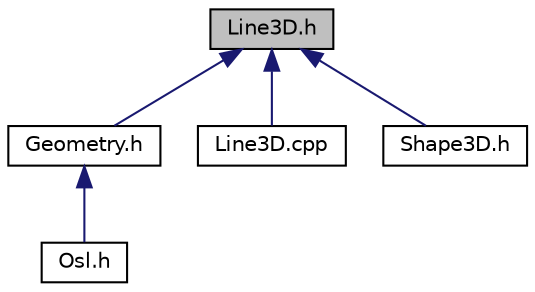 digraph "Line3D.h"
{
 // LATEX_PDF_SIZE
  edge [fontname="Helvetica",fontsize="10",labelfontname="Helvetica",labelfontsize="10"];
  node [fontname="Helvetica",fontsize="10",shape=record];
  Node1 [label="Line3D.h",height=0.2,width=0.4,color="black", fillcolor="grey75", style="filled", fontcolor="black",tooltip="Header file of Osl::Geometry::Shape3D::Line3D class."];
  Node1 -> Node2 [dir="back",color="midnightblue",fontsize="10",style="solid",fontname="Helvetica"];
  Node2 [label="Geometry.h",height=0.2,width=0.4,color="black", fillcolor="white", style="filled",URL="$Geometry_8h.html",tooltip="Header file for Osl::Geometry namespace."];
  Node2 -> Node3 [dir="back",color="midnightblue",fontsize="10",style="solid",fontname="Helvetica"];
  Node3 [label="Osl.h",height=0.2,width=0.4,color="black", fillcolor="white", style="filled",URL="$Osl_8h.html",tooltip="Header file for the Osl library."];
  Node1 -> Node4 [dir="back",color="midnightblue",fontsize="10",style="solid",fontname="Helvetica"];
  Node4 [label="Line3D.cpp",height=0.2,width=0.4,color="black", fillcolor="white", style="filled",URL="$Line3D_8cpp.html",tooltip="Source file of Osl::Geometry::Shape3D::Line3D class."];
  Node1 -> Node5 [dir="back",color="midnightblue",fontsize="10",style="solid",fontname="Helvetica"];
  Node5 [label="Shape3D.h",height=0.2,width=0.4,color="black", fillcolor="white", style="filled",URL="$Shape3D_8h.html",tooltip="Header file of Osl::Geometry::Shape3D namespace."];
}
